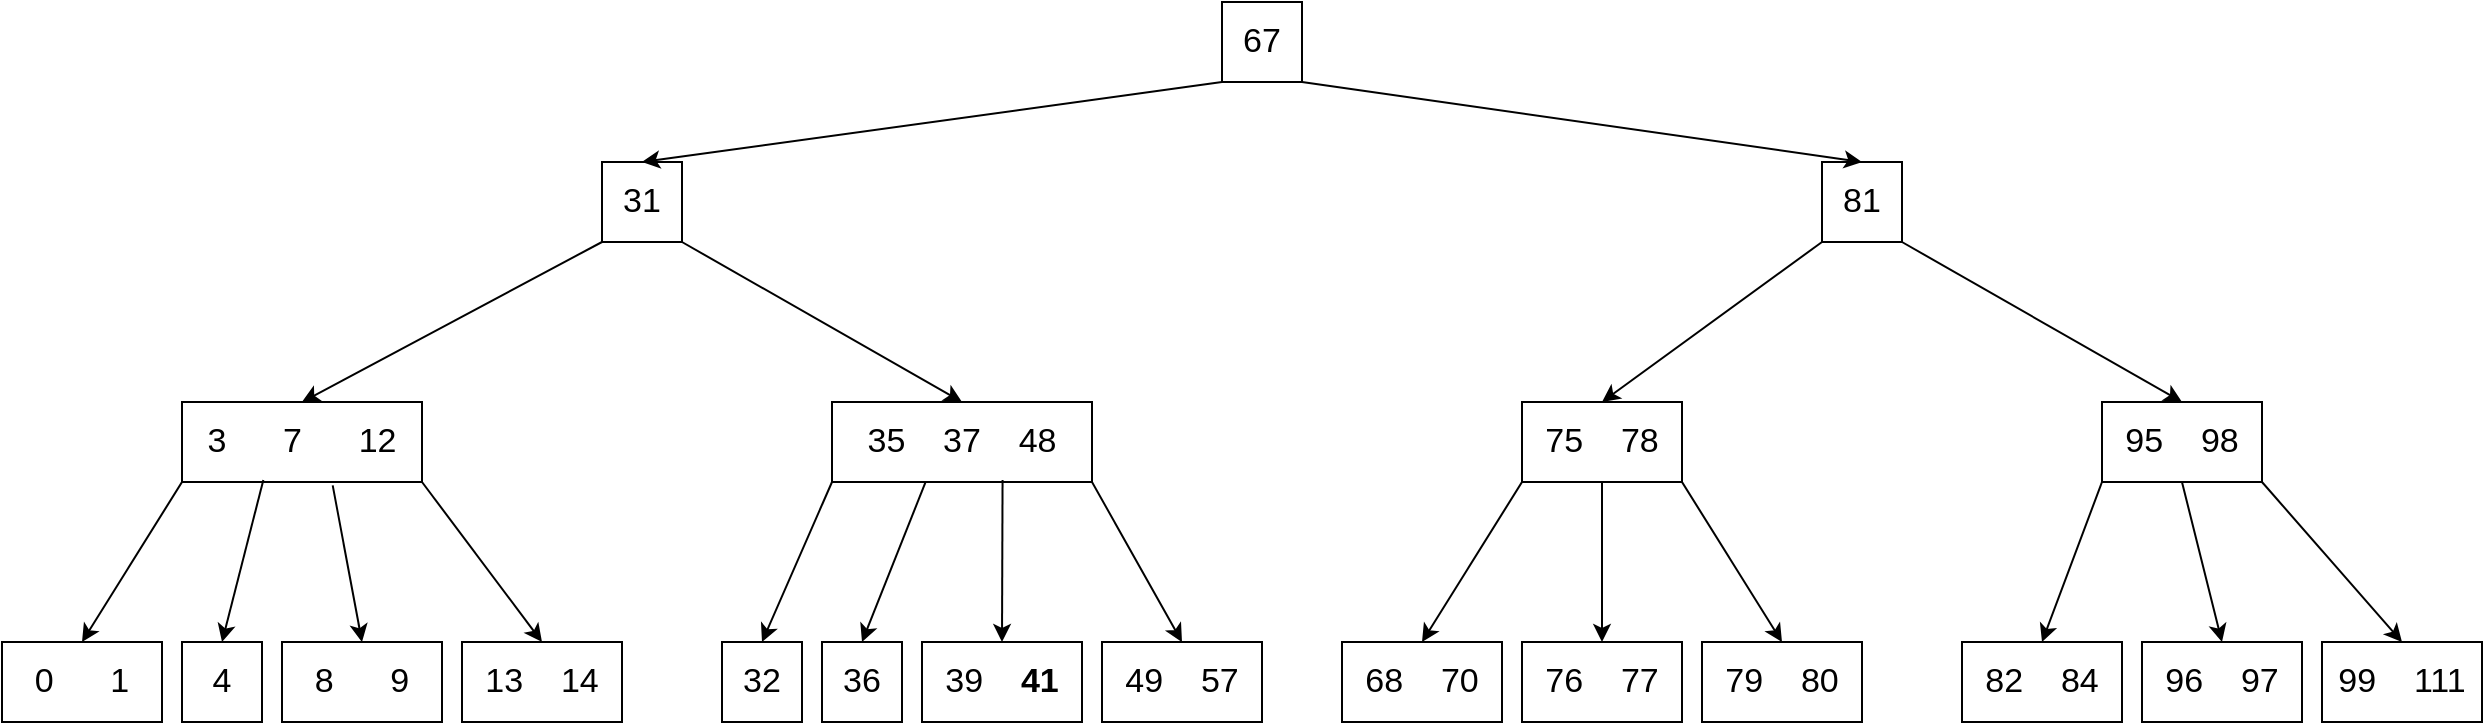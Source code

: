 <mxfile version="28.2.5">
  <diagram name="Page-1" id="cn1RhnkStgObjXSzwkai">
    <mxGraphModel dx="1312" dy="675" grid="1" gridSize="10" guides="1" tooltips="1" connect="1" arrows="1" fold="1" page="1" pageScale="1" pageWidth="850" pageHeight="1100" math="0" shadow="0">
      <root>
        <mxCell id="0" />
        <mxCell id="1" parent="0" />
        <mxCell id="_OVXTzpctumgvIu9ZGBO-1" value="31" style="rounded=0;whiteSpace=wrap;html=1;fontSize=17;" vertex="1" parent="1">
          <mxGeometry x="310" y="120" width="40" height="40" as="geometry" />
        </mxCell>
        <mxCell id="_OVXTzpctumgvIu9ZGBO-3" value="0&lt;span style=&quot;white-space: pre;&quot;&gt;&#x9;&lt;/span&gt;1" style="rounded=0;whiteSpace=wrap;html=1;fontSize=17;" vertex="1" parent="1">
          <mxGeometry x="10" y="360" width="80" height="40" as="geometry" />
        </mxCell>
        <mxCell id="_OVXTzpctumgvIu9ZGBO-4" value="4" style="rounded=0;whiteSpace=wrap;html=1;fontSize=17;" vertex="1" parent="1">
          <mxGeometry x="100" y="360" width="40" height="40" as="geometry" />
        </mxCell>
        <mxCell id="_OVXTzpctumgvIu9ZGBO-5" value="8&lt;span style=&quot;white-space: pre;&quot;&gt;&#x9;&lt;/span&gt;9" style="rounded=0;whiteSpace=wrap;html=1;fontSize=17;" vertex="1" parent="1">
          <mxGeometry x="150" y="360" width="80" height="40" as="geometry" />
        </mxCell>
        <mxCell id="_OVXTzpctumgvIu9ZGBO-6" value="13&lt;span style=&quot;white-space: pre;&quot;&gt;&#x9;&lt;/span&gt;14" style="rounded=0;whiteSpace=wrap;html=1;fontSize=17;" vertex="1" parent="1">
          <mxGeometry x="240" y="360" width="80" height="40" as="geometry" />
        </mxCell>
        <mxCell id="_OVXTzpctumgvIu9ZGBO-7" value="32" style="rounded=0;whiteSpace=wrap;html=1;fontSize=17;" vertex="1" parent="1">
          <mxGeometry x="370" y="360" width="40" height="40" as="geometry" />
        </mxCell>
        <mxCell id="_OVXTzpctumgvIu9ZGBO-9" value="49&lt;span style=&quot;white-space: pre;&quot;&gt;&#x9;&lt;/span&gt;57" style="rounded=0;whiteSpace=wrap;html=1;fontSize=17;" vertex="1" parent="1">
          <mxGeometry x="560" y="360" width="80" height="40" as="geometry" />
        </mxCell>
        <mxCell id="_OVXTzpctumgvIu9ZGBO-10" value="68&lt;span style=&quot;white-space: pre;&quot;&gt;&#x9;&lt;/span&gt;70" style="rounded=0;whiteSpace=wrap;html=1;fontSize=17;" vertex="1" parent="1">
          <mxGeometry x="680" y="360" width="80" height="40" as="geometry" />
        </mxCell>
        <mxCell id="_OVXTzpctumgvIu9ZGBO-11" value="76&lt;span style=&quot;white-space: pre;&quot;&gt;&#x9;&lt;/span&gt;77" style="rounded=0;whiteSpace=wrap;html=1;fontSize=17;" vertex="1" parent="1">
          <mxGeometry x="770" y="360" width="80" height="40" as="geometry" />
        </mxCell>
        <mxCell id="_OVXTzpctumgvIu9ZGBO-12" value="79&lt;span style=&quot;white-space: pre;&quot;&gt;&#x9;&lt;/span&gt;80" style="rounded=0;whiteSpace=wrap;html=1;fontSize=17;" vertex="1" parent="1">
          <mxGeometry x="860" y="360" width="80" height="40" as="geometry" />
        </mxCell>
        <mxCell id="_OVXTzpctumgvIu9ZGBO-13" value="82&lt;span style=&quot;white-space: pre;&quot;&gt;&#x9;&lt;/span&gt;84" style="rounded=0;whiteSpace=wrap;html=1;fontSize=17;" vertex="1" parent="1">
          <mxGeometry x="990" y="360" width="80" height="40" as="geometry" />
        </mxCell>
        <mxCell id="_OVXTzpctumgvIu9ZGBO-14" value="96&lt;span style=&quot;white-space: pre;&quot;&gt;&#x9;&lt;/span&gt;97" style="rounded=0;whiteSpace=wrap;html=1;fontSize=17;" vertex="1" parent="1">
          <mxGeometry x="1080" y="360" width="80" height="40" as="geometry" />
        </mxCell>
        <mxCell id="_OVXTzpctumgvIu9ZGBO-15" value="99&lt;span style=&quot;white-space: pre;&quot;&gt;&#x9;&lt;/span&gt;111" style="rounded=0;whiteSpace=wrap;html=1;fontSize=17;" vertex="1" parent="1">
          <mxGeometry x="1170" y="360" width="80" height="40" as="geometry" />
        </mxCell>
        <mxCell id="_OVXTzpctumgvIu9ZGBO-16" value="3&lt;span style=&quot;white-space: pre;&quot;&gt;&#x9;&lt;/span&gt;7&lt;span style=&quot;white-space: pre;&quot;&gt;&#x9;&lt;/span&gt;12" style="rounded=0;whiteSpace=wrap;html=1;fontSize=17;" vertex="1" parent="1">
          <mxGeometry x="100" y="240" width="120" height="40" as="geometry" />
        </mxCell>
        <mxCell id="_OVXTzpctumgvIu9ZGBO-18" value="35&lt;span style=&quot;white-space: pre;&quot;&gt;&#x9;&lt;/span&gt;37&lt;span style=&quot;white-space: pre;&quot;&gt;&#x9;&lt;/span&gt;48" style="rounded=0;whiteSpace=wrap;html=1;fontSize=17;" vertex="1" parent="1">
          <mxGeometry x="425" y="240" width="130" height="40" as="geometry" />
        </mxCell>
        <mxCell id="_OVXTzpctumgvIu9ZGBO-19" value="75&lt;span style=&quot;white-space: pre;&quot;&gt;&#x9;&lt;/span&gt;78" style="rounded=0;whiteSpace=wrap;html=1;fontSize=17;" vertex="1" parent="1">
          <mxGeometry x="770" y="240" width="80" height="40" as="geometry" />
        </mxCell>
        <mxCell id="_OVXTzpctumgvIu9ZGBO-20" value="95&lt;span style=&quot;white-space: pre;&quot;&gt;&#x9;&lt;/span&gt;98" style="rounded=0;whiteSpace=wrap;html=1;fontSize=17;" vertex="1" parent="1">
          <mxGeometry x="1060" y="240" width="80" height="40" as="geometry" />
        </mxCell>
        <mxCell id="_OVXTzpctumgvIu9ZGBO-21" value="81" style="rounded=0;whiteSpace=wrap;html=1;fontSize=17;" vertex="1" parent="1">
          <mxGeometry x="920" y="120" width="40" height="40" as="geometry" />
        </mxCell>
        <mxCell id="_OVXTzpctumgvIu9ZGBO-22" value="67" style="rounded=0;whiteSpace=wrap;html=1;fontSize=17;" vertex="1" parent="1">
          <mxGeometry x="620" y="40" width="40" height="40" as="geometry" />
        </mxCell>
        <mxCell id="_OVXTzpctumgvIu9ZGBO-23" value="" style="endArrow=classic;html=1;rounded=0;exitX=0;exitY=1;exitDx=0;exitDy=0;entryX=0.5;entryY=0;entryDx=0;entryDy=0;fontSize=17;" edge="1" parent="1" source="_OVXTzpctumgvIu9ZGBO-22" target="_OVXTzpctumgvIu9ZGBO-1">
          <mxGeometry width="50" height="50" relative="1" as="geometry">
            <mxPoint x="640" y="330" as="sourcePoint" />
            <mxPoint x="690" y="280" as="targetPoint" />
          </mxGeometry>
        </mxCell>
        <mxCell id="_OVXTzpctumgvIu9ZGBO-24" value="" style="endArrow=classic;html=1;rounded=0;exitX=1;exitY=1;exitDx=0;exitDy=0;entryX=0.5;entryY=0;entryDx=0;entryDy=0;fontSize=17;" edge="1" parent="1" source="_OVXTzpctumgvIu9ZGBO-22" target="_OVXTzpctumgvIu9ZGBO-21">
          <mxGeometry width="50" height="50" relative="1" as="geometry">
            <mxPoint x="640" y="330" as="sourcePoint" />
            <mxPoint x="690" y="280" as="targetPoint" />
          </mxGeometry>
        </mxCell>
        <mxCell id="_OVXTzpctumgvIu9ZGBO-25" value="" style="endArrow=classic;html=1;rounded=0;exitX=0;exitY=1;exitDx=0;exitDy=0;entryX=0.5;entryY=0;entryDx=0;entryDy=0;fontSize=17;" edge="1" parent="1" source="_OVXTzpctumgvIu9ZGBO-1" target="_OVXTzpctumgvIu9ZGBO-16">
          <mxGeometry width="50" height="50" relative="1" as="geometry">
            <mxPoint x="640" y="330" as="sourcePoint" />
            <mxPoint x="690" y="280" as="targetPoint" />
          </mxGeometry>
        </mxCell>
        <mxCell id="_OVXTzpctumgvIu9ZGBO-26" value="" style="endArrow=classic;html=1;rounded=0;exitX=1;exitY=1;exitDx=0;exitDy=0;entryX=0.5;entryY=0;entryDx=0;entryDy=0;fontSize=17;" edge="1" parent="1" source="_OVXTzpctumgvIu9ZGBO-1" target="_OVXTzpctumgvIu9ZGBO-18">
          <mxGeometry width="50" height="50" relative="1" as="geometry">
            <mxPoint x="640" y="330" as="sourcePoint" />
            <mxPoint x="690" y="280" as="targetPoint" />
          </mxGeometry>
        </mxCell>
        <mxCell id="_OVXTzpctumgvIu9ZGBO-27" value="" style="endArrow=classic;html=1;rounded=0;exitX=0;exitY=1;exitDx=0;exitDy=0;entryX=0.5;entryY=0;entryDx=0;entryDy=0;fontSize=17;" edge="1" parent="1" source="_OVXTzpctumgvIu9ZGBO-21" target="_OVXTzpctumgvIu9ZGBO-19">
          <mxGeometry width="50" height="50" relative="1" as="geometry">
            <mxPoint x="640" y="330" as="sourcePoint" />
            <mxPoint x="690" y="280" as="targetPoint" />
          </mxGeometry>
        </mxCell>
        <mxCell id="_OVXTzpctumgvIu9ZGBO-28" value="" style="endArrow=classic;html=1;rounded=0;exitX=1;exitY=1;exitDx=0;exitDy=0;entryX=0.5;entryY=0;entryDx=0;entryDy=0;fontSize=17;" edge="1" parent="1" source="_OVXTzpctumgvIu9ZGBO-21" target="_OVXTzpctumgvIu9ZGBO-20">
          <mxGeometry width="50" height="50" relative="1" as="geometry">
            <mxPoint x="640" y="330" as="sourcePoint" />
            <mxPoint x="690" y="280" as="targetPoint" />
          </mxGeometry>
        </mxCell>
        <mxCell id="_OVXTzpctumgvIu9ZGBO-29" value="" style="endArrow=classic;html=1;rounded=0;exitX=0;exitY=1;exitDx=0;exitDy=0;entryX=0.5;entryY=0;entryDx=0;entryDy=0;fontSize=17;" edge="1" parent="1" source="_OVXTzpctumgvIu9ZGBO-16" target="_OVXTzpctumgvIu9ZGBO-3">
          <mxGeometry width="50" height="50" relative="1" as="geometry">
            <mxPoint x="640" y="330" as="sourcePoint" />
            <mxPoint x="690" y="280" as="targetPoint" />
          </mxGeometry>
        </mxCell>
        <mxCell id="_OVXTzpctumgvIu9ZGBO-30" value="" style="endArrow=classic;html=1;rounded=0;exitX=1;exitY=1;exitDx=0;exitDy=0;entryX=0.5;entryY=0;entryDx=0;entryDy=0;fontSize=17;" edge="1" parent="1" source="_OVXTzpctumgvIu9ZGBO-16" target="_OVXTzpctumgvIu9ZGBO-6">
          <mxGeometry width="50" height="50" relative="1" as="geometry">
            <mxPoint x="640" y="330" as="sourcePoint" />
            <mxPoint x="690" y="280" as="targetPoint" />
          </mxGeometry>
        </mxCell>
        <mxCell id="_OVXTzpctumgvIu9ZGBO-31" value="" style="endArrow=classic;html=1;rounded=0;exitX=0.628;exitY=1.042;exitDx=0;exitDy=0;entryX=0.5;entryY=0;entryDx=0;entryDy=0;exitPerimeter=0;fontSize=17;" edge="1" parent="1" source="_OVXTzpctumgvIu9ZGBO-16" target="_OVXTzpctumgvIu9ZGBO-5">
          <mxGeometry width="50" height="50" relative="1" as="geometry">
            <mxPoint x="640" y="330" as="sourcePoint" />
            <mxPoint x="690" y="280" as="targetPoint" />
          </mxGeometry>
        </mxCell>
        <mxCell id="_OVXTzpctumgvIu9ZGBO-32" value="" style="endArrow=classic;html=1;rounded=0;exitX=0.339;exitY=0.975;exitDx=0;exitDy=0;entryX=0.5;entryY=0;entryDx=0;entryDy=0;exitPerimeter=0;fontSize=17;" edge="1" parent="1" source="_OVXTzpctumgvIu9ZGBO-16" target="_OVXTzpctumgvIu9ZGBO-4">
          <mxGeometry width="50" height="50" relative="1" as="geometry">
            <mxPoint x="640" y="330" as="sourcePoint" />
            <mxPoint x="690" y="280" as="targetPoint" />
          </mxGeometry>
        </mxCell>
        <mxCell id="_OVXTzpctumgvIu9ZGBO-33" value="" style="endArrow=classic;html=1;rounded=0;exitX=0;exitY=1;exitDx=0;exitDy=0;entryX=0.5;entryY=0;entryDx=0;entryDy=0;fontSize=17;" edge="1" parent="1" source="_OVXTzpctumgvIu9ZGBO-18" target="_OVXTzpctumgvIu9ZGBO-7">
          <mxGeometry width="50" height="50" relative="1" as="geometry">
            <mxPoint x="640" y="330" as="sourcePoint" />
            <mxPoint x="690" y="280" as="targetPoint" />
          </mxGeometry>
        </mxCell>
        <mxCell id="_OVXTzpctumgvIu9ZGBO-34" value="" style="endArrow=classic;html=1;rounded=0;exitX=0.656;exitY=0.975;exitDx=0;exitDy=0;entryX=0.5;entryY=0;entryDx=0;entryDy=0;fontSize=17;exitPerimeter=0;" edge="1" parent="1" source="_OVXTzpctumgvIu9ZGBO-18" target="_OVXTzpctumgvIu9ZGBO-46">
          <mxGeometry width="50" height="50" relative="1" as="geometry">
            <mxPoint x="640" y="330" as="sourcePoint" />
            <mxPoint x="480" y="360" as="targetPoint" />
          </mxGeometry>
        </mxCell>
        <mxCell id="_OVXTzpctumgvIu9ZGBO-35" value="" style="endArrow=classic;html=1;rounded=0;exitX=1;exitY=1;exitDx=0;exitDy=0;entryX=0.5;entryY=0;entryDx=0;entryDy=0;fontSize=17;" edge="1" parent="1" source="_OVXTzpctumgvIu9ZGBO-18" target="_OVXTzpctumgvIu9ZGBO-9">
          <mxGeometry width="50" height="50" relative="1" as="geometry">
            <mxPoint x="640" y="330" as="sourcePoint" />
            <mxPoint x="690" y="280" as="targetPoint" />
          </mxGeometry>
        </mxCell>
        <mxCell id="_OVXTzpctumgvIu9ZGBO-36" value="" style="endArrow=classic;html=1;rounded=0;exitX=0;exitY=1;exitDx=0;exitDy=0;entryX=0.5;entryY=0;entryDx=0;entryDy=0;fontSize=17;" edge="1" parent="1" source="_OVXTzpctumgvIu9ZGBO-19" target="_OVXTzpctumgvIu9ZGBO-10">
          <mxGeometry width="50" height="50" relative="1" as="geometry">
            <mxPoint x="640" y="330" as="sourcePoint" />
            <mxPoint x="690" y="280" as="targetPoint" />
          </mxGeometry>
        </mxCell>
        <mxCell id="_OVXTzpctumgvIu9ZGBO-37" value="" style="endArrow=classic;html=1;rounded=0;exitX=0.5;exitY=1;exitDx=0;exitDy=0;entryX=0.5;entryY=0;entryDx=0;entryDy=0;fontSize=17;" edge="1" parent="1" source="_OVXTzpctumgvIu9ZGBO-19" target="_OVXTzpctumgvIu9ZGBO-11">
          <mxGeometry width="50" height="50" relative="1" as="geometry">
            <mxPoint x="640" y="330" as="sourcePoint" />
            <mxPoint x="690" y="280" as="targetPoint" />
          </mxGeometry>
        </mxCell>
        <mxCell id="_OVXTzpctumgvIu9ZGBO-38" value="" style="endArrow=classic;html=1;rounded=0;exitX=1;exitY=1;exitDx=0;exitDy=0;entryX=0.5;entryY=0;entryDx=0;entryDy=0;fontSize=17;" edge="1" parent="1" source="_OVXTzpctumgvIu9ZGBO-19" target="_OVXTzpctumgvIu9ZGBO-12">
          <mxGeometry width="50" height="50" relative="1" as="geometry">
            <mxPoint x="640" y="330" as="sourcePoint" />
            <mxPoint x="690" y="280" as="targetPoint" />
          </mxGeometry>
        </mxCell>
        <mxCell id="_OVXTzpctumgvIu9ZGBO-39" value="" style="endArrow=classic;html=1;rounded=0;exitX=0;exitY=1;exitDx=0;exitDy=0;entryX=0.5;entryY=0;entryDx=0;entryDy=0;fontSize=17;" edge="1" parent="1" source="_OVXTzpctumgvIu9ZGBO-20" target="_OVXTzpctumgvIu9ZGBO-13">
          <mxGeometry width="50" height="50" relative="1" as="geometry">
            <mxPoint x="640" y="330" as="sourcePoint" />
            <mxPoint x="690" y="280" as="targetPoint" />
          </mxGeometry>
        </mxCell>
        <mxCell id="_OVXTzpctumgvIu9ZGBO-40" value="" style="endArrow=classic;html=1;rounded=0;exitX=0.5;exitY=1;exitDx=0;exitDy=0;entryX=0.5;entryY=0;entryDx=0;entryDy=0;fontSize=17;" edge="1" parent="1" source="_OVXTzpctumgvIu9ZGBO-20" target="_OVXTzpctumgvIu9ZGBO-14">
          <mxGeometry width="50" height="50" relative="1" as="geometry">
            <mxPoint x="640" y="330" as="sourcePoint" />
            <mxPoint x="690" y="280" as="targetPoint" />
          </mxGeometry>
        </mxCell>
        <mxCell id="_OVXTzpctumgvIu9ZGBO-41" value="" style="endArrow=classic;html=1;rounded=0;exitX=1;exitY=1;exitDx=0;exitDy=0;entryX=0.5;entryY=0;entryDx=0;entryDy=0;fontSize=17;" edge="1" parent="1" source="_OVXTzpctumgvIu9ZGBO-20" target="_OVXTzpctumgvIu9ZGBO-15">
          <mxGeometry width="50" height="50" relative="1" as="geometry">
            <mxPoint x="640" y="330" as="sourcePoint" />
            <mxPoint x="690" y="280" as="targetPoint" />
          </mxGeometry>
        </mxCell>
        <mxCell id="_OVXTzpctumgvIu9ZGBO-46" value="39&lt;span style=&quot;white-space: pre;&quot;&gt;&#x9;&lt;/span&gt;&lt;b&gt;41&lt;/b&gt;" style="rounded=0;whiteSpace=wrap;html=1;fontSize=17;" vertex="1" parent="1">
          <mxGeometry x="470" y="360" width="80" height="40" as="geometry" />
        </mxCell>
        <mxCell id="_OVXTzpctumgvIu9ZGBO-47" value="36" style="rounded=0;whiteSpace=wrap;html=1;fontSize=17;" vertex="1" parent="1">
          <mxGeometry x="420" y="360" width="40" height="40" as="geometry" />
        </mxCell>
        <mxCell id="_OVXTzpctumgvIu9ZGBO-49" value="" style="endArrow=classic;html=1;rounded=0;exitX=0.359;exitY=1.008;exitDx=0;exitDy=0;exitPerimeter=0;entryX=0.5;entryY=0;entryDx=0;entryDy=0;" edge="1" parent="1" source="_OVXTzpctumgvIu9ZGBO-18" target="_OVXTzpctumgvIu9ZGBO-47">
          <mxGeometry width="50" height="50" relative="1" as="geometry">
            <mxPoint x="580" y="300" as="sourcePoint" />
            <mxPoint x="630" y="250" as="targetPoint" />
          </mxGeometry>
        </mxCell>
      </root>
    </mxGraphModel>
  </diagram>
</mxfile>
